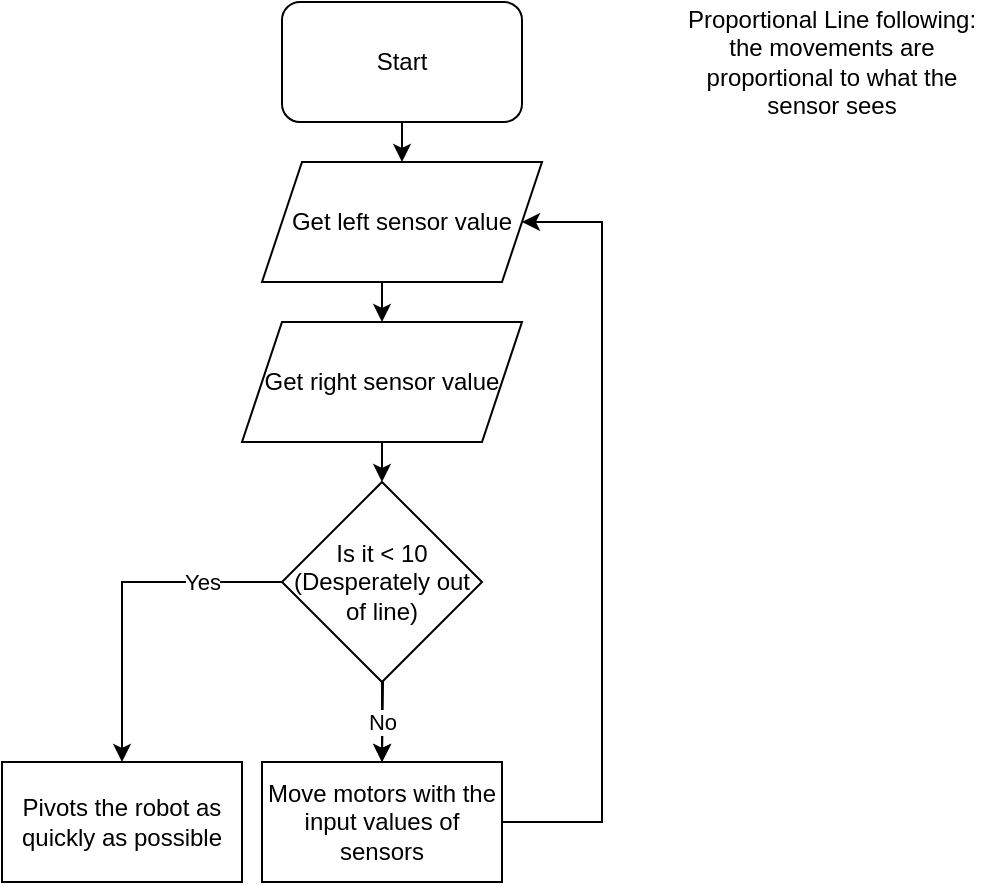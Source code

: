 <mxfile version="14.6.12" type="onedrive"><diagram id="shzywPPzutF81QJ4EG0V" name="Page-1"><mxGraphModel dx="870" dy="627" grid="1" gridSize="10" guides="1" tooltips="1" connect="1" arrows="1" fold="1" page="1" pageScale="1" pageWidth="827" pageHeight="1169" math="0" shadow="0"><root><mxCell id="0"/><mxCell id="1" parent="0"/><mxCell id="T5uqWDk1fo_6X9bAC1aA-6" style="edgeStyle=orthogonalEdgeStyle;rounded=0;orthogonalLoop=1;jettySize=auto;html=1;exitX=0.5;exitY=1;exitDx=0;exitDy=0;entryX=0.5;entryY=0;entryDx=0;entryDy=0;" parent="1" source="T5uqWDk1fo_6X9bAC1aA-1" target="T5uqWDk1fo_6X9bAC1aA-3" edge="1"><mxGeometry relative="1" as="geometry"/></mxCell><mxCell id="T5uqWDk1fo_6X9bAC1aA-1" value="Start" style="rounded=1;whiteSpace=wrap;html=1;" parent="1" vertex="1"><mxGeometry x="280" y="80" width="120" height="60" as="geometry"/></mxCell><mxCell id="T5uqWDk1fo_6X9bAC1aA-7" style="edgeStyle=orthogonalEdgeStyle;rounded=0;orthogonalLoop=1;jettySize=auto;html=1;exitX=0.5;exitY=1;exitDx=0;exitDy=0;entryX=0.5;entryY=0;entryDx=0;entryDy=0;" parent="1" source="T5uqWDk1fo_6X9bAC1aA-3" target="T5uqWDk1fo_6X9bAC1aA-4" edge="1"><mxGeometry relative="1" as="geometry"/></mxCell><mxCell id="T5uqWDk1fo_6X9bAC1aA-3" value="Get left sensor value" style="shape=parallelogram;perimeter=parallelogramPerimeter;whiteSpace=wrap;html=1;fixedSize=1;" parent="1" vertex="1"><mxGeometry x="270" y="160" width="140" height="60" as="geometry"/></mxCell><mxCell id="oPhTM6k2imFtikOComt1-3" style="edgeStyle=orthogonalEdgeStyle;rounded=0;orthogonalLoop=1;jettySize=auto;html=1;exitX=0.5;exitY=1;exitDx=0;exitDy=0;entryX=0.5;entryY=0;entryDx=0;entryDy=0;" parent="1" source="T5uqWDk1fo_6X9bAC1aA-4" target="_4sLyaDyk9CYBKFc5CNT-1" edge="1"><mxGeometry relative="1" as="geometry"><mxPoint x="330" y="320" as="targetPoint"/></mxGeometry></mxCell><mxCell id="T5uqWDk1fo_6X9bAC1aA-4" value="Get right sensor value" style="shape=parallelogram;perimeter=parallelogramPerimeter;whiteSpace=wrap;html=1;fixedSize=1;" parent="1" vertex="1"><mxGeometry x="260" y="240" width="140" height="60" as="geometry"/></mxCell><mxCell id="T5uqWDk1fo_6X9bAC1aA-9" style="edgeStyle=orthogonalEdgeStyle;rounded=0;orthogonalLoop=1;jettySize=auto;html=1;exitX=1;exitY=0.5;exitDx=0;exitDy=0;entryX=1;entryY=0.5;entryDx=0;entryDy=0;" parent="1" source="T5uqWDk1fo_6X9bAC1aA-5" target="T5uqWDk1fo_6X9bAC1aA-3" edge="1"><mxGeometry relative="1" as="geometry"><Array as="points"><mxPoint x="440" y="490"/><mxPoint x="440" y="190"/></Array></mxGeometry></mxCell><mxCell id="T5uqWDk1fo_6X9bAC1aA-5" value="Move motors with the input values of sensors" style="rounded=0;whiteSpace=wrap;html=1;" parent="1" vertex="1"><mxGeometry x="270" y="460" width="120" height="60" as="geometry"/></mxCell><mxCell id="oPhTM6k2imFtikOComt1-1" value="Proportional Line following: the movements are proportional to what the sensor sees" style="text;html=1;strokeColor=none;fillColor=none;align=center;verticalAlign=middle;whiteSpace=wrap;rounded=0;" parent="1" vertex="1"><mxGeometry x="480" y="100" width="150" height="20" as="geometry"/></mxCell><mxCell id="oPhTM6k2imFtikOComt1-4" style="edgeStyle=orthogonalEdgeStyle;rounded=0;orthogonalLoop=1;jettySize=auto;html=1;exitX=0.5;exitY=1;exitDx=0;exitDy=0;entryX=0.5;entryY=0;entryDx=0;entryDy=0;" parent="1" target="T5uqWDk1fo_6X9bAC1aA-5" edge="1"><mxGeometry relative="1" as="geometry"><mxPoint x="330" y="380" as="sourcePoint"/></mxGeometry></mxCell><mxCell id="_4sLyaDyk9CYBKFc5CNT-2" value="No" style="edgeStyle=orthogonalEdgeStyle;rounded=0;orthogonalLoop=1;jettySize=auto;html=1;exitX=0.5;exitY=1;exitDx=0;exitDy=0;" edge="1" parent="1" source="_4sLyaDyk9CYBKFc5CNT-1" target="T5uqWDk1fo_6X9bAC1aA-5"><mxGeometry relative="1" as="geometry"/></mxCell><mxCell id="_4sLyaDyk9CYBKFc5CNT-4" value="Yes" style="edgeStyle=orthogonalEdgeStyle;rounded=0;orthogonalLoop=1;jettySize=auto;html=1;exitX=0;exitY=0.5;exitDx=0;exitDy=0;entryX=0.5;entryY=0;entryDx=0;entryDy=0;" edge="1" parent="1" source="_4sLyaDyk9CYBKFc5CNT-1" target="_4sLyaDyk9CYBKFc5CNT-3"><mxGeometry x="-0.529" relative="1" as="geometry"><mxPoint as="offset"/></mxGeometry></mxCell><mxCell id="_4sLyaDyk9CYBKFc5CNT-1" value="Is it &amp;lt; 10&lt;br&gt;(Desperately out of line)" style="rhombus;whiteSpace=wrap;html=1;" vertex="1" parent="1"><mxGeometry x="280" y="320" width="100" height="100" as="geometry"/></mxCell><mxCell id="_4sLyaDyk9CYBKFc5CNT-3" value="Pivots the robot as quickly as possible" style="rounded=0;whiteSpace=wrap;html=1;" vertex="1" parent="1"><mxGeometry x="140" y="460" width="120" height="60" as="geometry"/></mxCell></root></mxGraphModel></diagram></mxfile>
